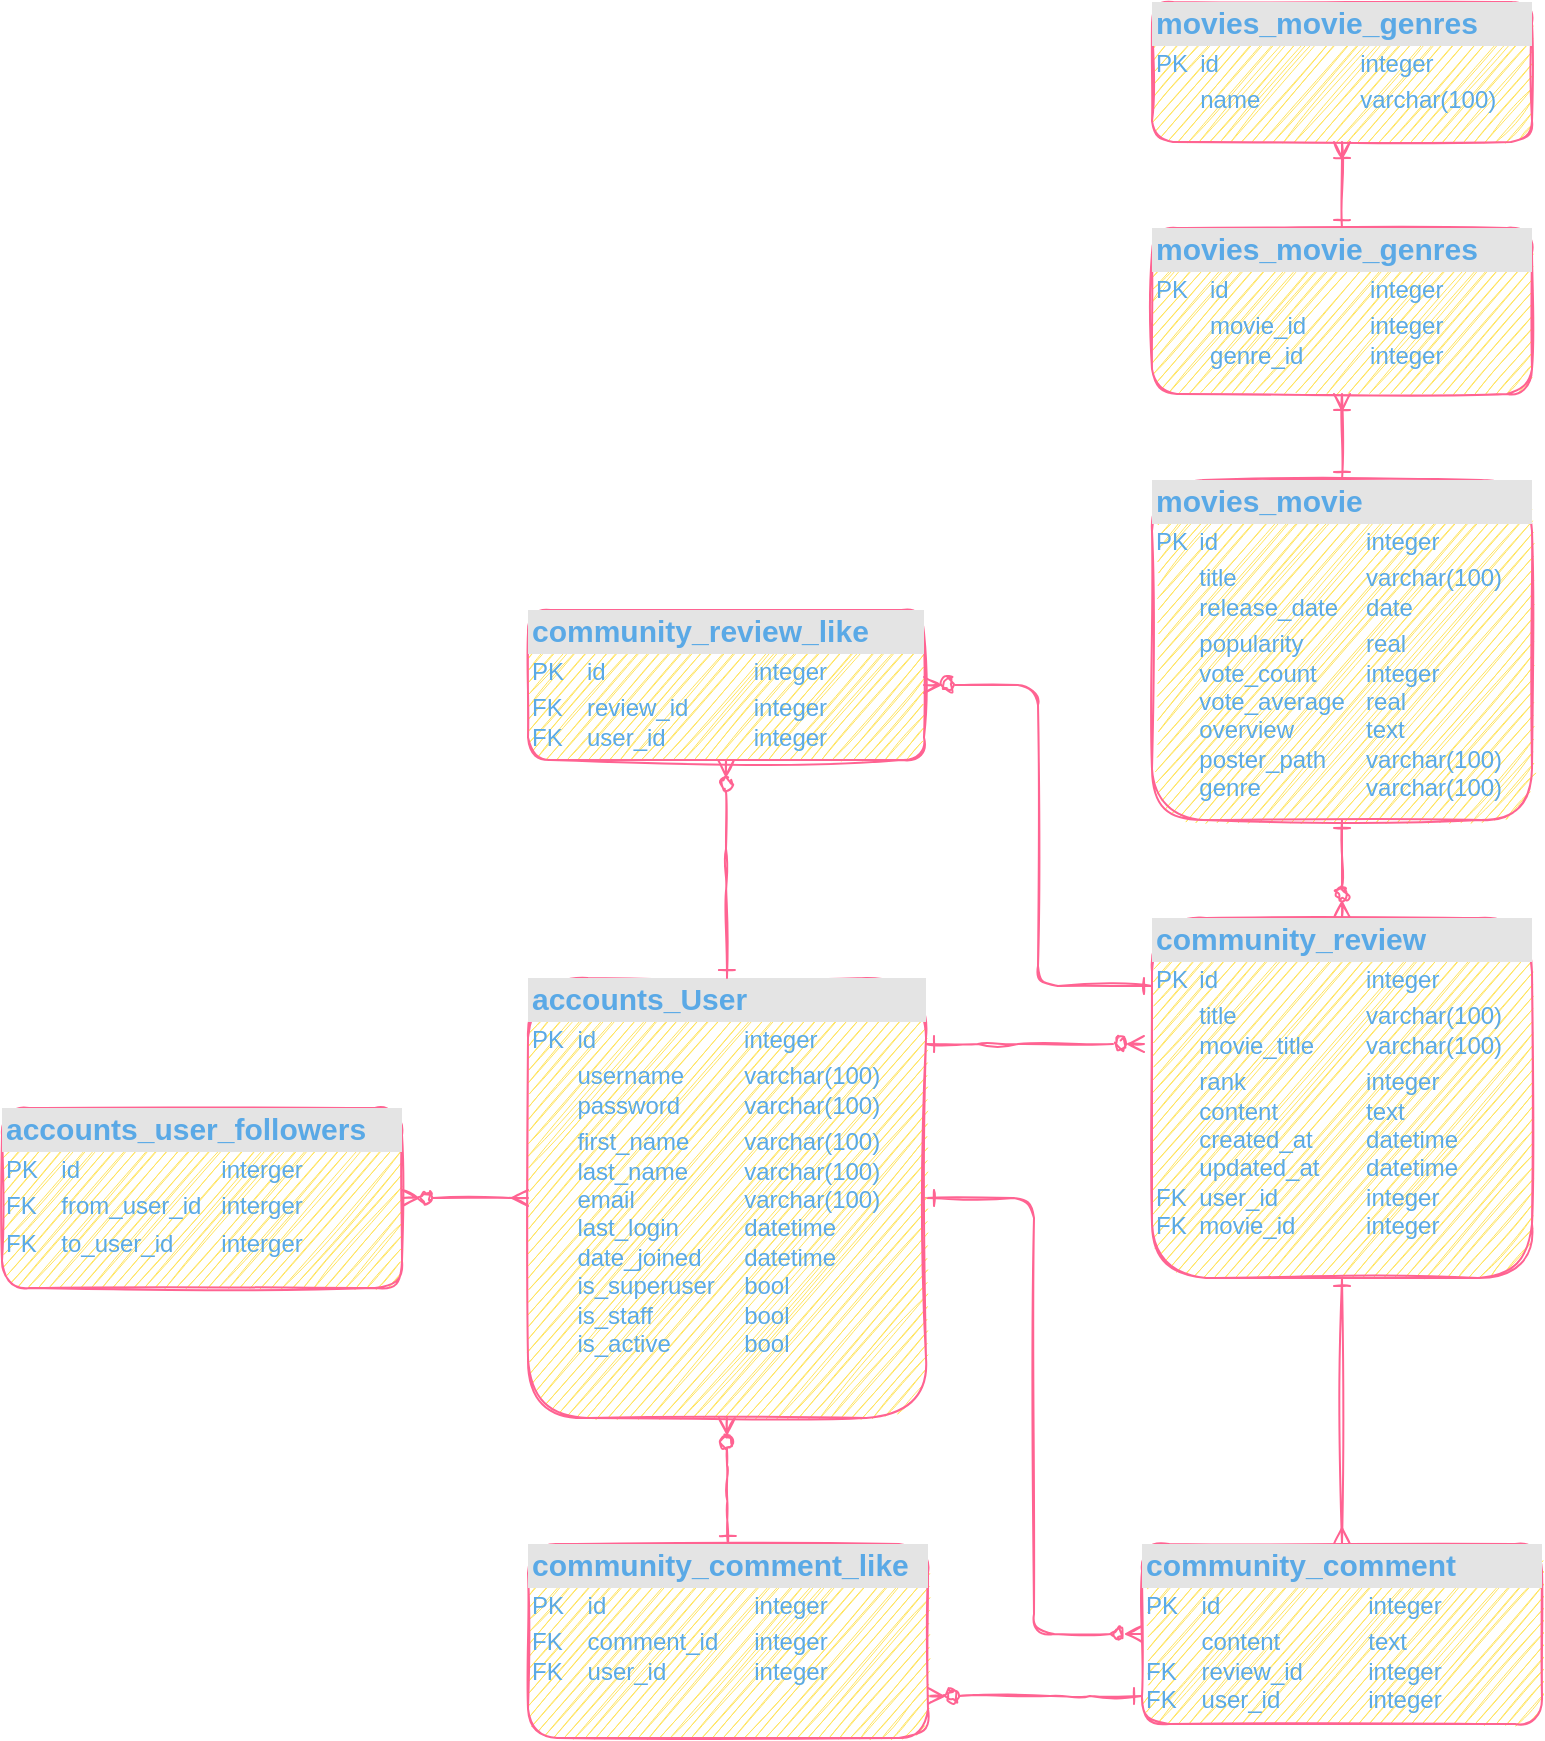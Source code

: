 <mxfile version="18.0.8" type="device"><diagram id="-v1zhzQOn1cOyCGvitZN" name="Page-1"><mxGraphModel dx="1422" dy="762" grid="0" gridSize="10" guides="1" tooltips="1" connect="1" arrows="1" fold="1" page="1" pageScale="1" pageWidth="827" pageHeight="1169" math="0" shadow="0"><root><mxCell id="0"/><mxCell id="1" parent="0"/><mxCell id="ClUbn9ahTxlmXE2B_YNJ-14" value="" style="edgeStyle=orthogonalEdgeStyle;rounded=1;orthogonalLoop=1;jettySize=auto;html=1;startArrow=ERmany;startFill=0;endArrow=ERzeroToMany;endFill=0;sketch=1;strokeColor=#FF6392;fontColor=#5AA9E6;" parent="1" source="ClUbn9ahTxlmXE2B_YNJ-1" target="ClUbn9ahTxlmXE2B_YNJ-10" edge="1"><mxGeometry relative="1" as="geometry"/></mxCell><mxCell id="ClUbn9ahTxlmXE2B_YNJ-34" value="" style="edgeStyle=orthogonalEdgeStyle;rounded=1;orthogonalLoop=1;jettySize=auto;html=1;startArrow=ERzeroToMany;startFill=0;endArrow=ERone;endFill=0;sketch=1;strokeColor=#FF6392;fontColor=#5AA9E6;" parent="1" source="ClUbn9ahTxlmXE2B_YNJ-1" target="ClUbn9ahTxlmXE2B_YNJ-32" edge="1"><mxGeometry relative="1" as="geometry"/></mxCell><mxCell id="ClUbn9ahTxlmXE2B_YNJ-35" style="edgeStyle=orthogonalEdgeStyle;rounded=1;orthogonalLoop=1;jettySize=auto;html=1;exitX=1;exitY=0.5;exitDx=0;exitDy=0;entryX=0;entryY=0.5;entryDx=0;entryDy=0;startArrow=ERone;startFill=0;endArrow=ERzeroToMany;endFill=0;sketch=1;strokeColor=#FF6392;fontColor=#5AA9E6;" parent="1" source="ClUbn9ahTxlmXE2B_YNJ-1" target="ClUbn9ahTxlmXE2B_YNJ-19" edge="1"><mxGeometry relative="1" as="geometry"/></mxCell><mxCell id="ClUbn9ahTxlmXE2B_YNJ-37" style="edgeStyle=orthogonalEdgeStyle;rounded=1;orthogonalLoop=1;jettySize=auto;html=1;startArrow=ERone;startFill=0;endArrow=ERzeroToMany;endFill=0;sketch=1;strokeColor=#FF6392;fontColor=#5AA9E6;" parent="1" source="ClUbn9ahTxlmXE2B_YNJ-1" edge="1"><mxGeometry relative="1" as="geometry"><mxPoint x="590" y="579" as="targetPoint"/><Array as="points"><mxPoint x="517" y="579"/><mxPoint x="517" y="579"/></Array></mxGeometry></mxCell><mxCell id="ClUbn9ahTxlmXE2B_YNJ-1" value="&lt;div style=&quot;box-sizing:border-box;width:100%;background:#e4e4e4;padding:2px;&quot;&gt;&lt;b&gt;&lt;font style=&quot;font-size: 15px;&quot;&gt;accounts_User&lt;/font&gt;&lt;/b&gt;&lt;/div&gt;&lt;table style=&quot;width:100%;font-size:1em;&quot; cellpadding=&quot;2&quot; cellspacing=&quot;0&quot;&gt;&lt;tbody&gt;&lt;tr&gt;&lt;td&gt;PK&lt;/td&gt;&lt;td&gt;id&lt;span style=&quot;white-space: pre;&quot;&gt;&#9;&lt;/span&gt;&lt;span style=&quot;white-space: pre;&quot;&gt;&#9;&lt;/span&gt;&lt;span style=&quot;white-space: pre;&quot;&gt;&#9;&lt;/span&gt;&amp;nbsp;integer&lt;/td&gt;&lt;/tr&gt;&lt;tr&gt;&lt;td&gt;&lt;br&gt;&lt;/td&gt;&lt;td&gt;username&lt;span style=&quot;&quot;&gt;&#9;&lt;span style=&quot;white-space: pre;&quot;&gt;&#9;&lt;/span&gt;&amp;nbsp;&lt;/span&gt;varchar(100)&lt;br&gt;password&lt;span style=&quot;&quot;&gt;&#9;&lt;span style=&quot;white-space: pre;&quot;&gt;&#9;&lt;/span&gt;&amp;nbsp;&lt;/span&gt;varchar(100)&lt;/td&gt;&lt;/tr&gt;&lt;tr&gt;&lt;td&gt;&lt;br&gt;&lt;/td&gt;&lt;td&gt;first_name&lt;span style=&quot;&quot;&gt;&#9;&lt;span style=&quot;white-space: pre;&quot;&gt;&#9;&lt;/span&gt;&amp;nbsp;&lt;/span&gt;varchar&lt;span style=&quot;&quot;&gt;&lt;/span&gt;(100)&lt;br&gt;last_name&lt;span style=&quot;&quot;&gt;&#9;&lt;span style=&quot;white-space: pre;&quot;&gt;&#9;&lt;/span&gt;&amp;nbsp;&lt;/span&gt;varchar(100)&lt;br&gt;email&lt;span style=&quot;&quot;&gt;&#9;&lt;span style=&quot;white-space: pre;&quot;&gt;&#9;&lt;/span&gt;&lt;span style=&quot;&quot;&gt;&#9;&lt;span style=&quot;white-space: pre;&quot;&gt;&#9;&lt;/span&gt;&amp;nbsp;&lt;/span&gt;&lt;/span&gt;varchar(100)&lt;br&gt;last_login&lt;span style=&quot;&quot;&gt;&#9;&lt;span style=&quot;white-space: pre;&quot;&gt;&#9;&lt;/span&gt;&amp;nbsp;&lt;/span&gt;datetime&lt;br&gt;date_joined&lt;span style=&quot;&quot;&gt;&#9;&lt;span style=&quot;white-space: pre;&quot;&gt;&#9;&lt;/span&gt;&lt;span style=&quot;&quot;&gt;&#9;&lt;/span&gt;&lt;/span&gt;datetime&lt;br&gt;is_superuser&lt;span style=&quot;&quot;&gt;&#9;&lt;span style=&quot;white-space: pre;&quot;&gt;&#9;&lt;/span&gt;&lt;span style=&quot;&quot;&gt;&#9;&lt;/span&gt;&lt;/span&gt;bool&lt;br&gt;is_staff&lt;span style=&quot;&quot;&gt;&#9;&lt;span style=&quot;white-space: pre;&quot;&gt;&#9;&lt;/span&gt;&lt;span style=&quot;white-space: pre;&quot;&gt;&#9;&lt;/span&gt;&lt;span style=&quot;&quot;&gt;&#9;&lt;/span&gt;&lt;/span&gt;&lt;span style=&quot;&quot;&gt;&#9;&lt;span style=&quot;&quot;&gt;&#9;&lt;/span&gt;&lt;/span&gt;bool&lt;br&gt;is_active&lt;span style=&quot;&quot;&gt;&#9;&lt;span style=&quot;white-space: pre;&quot;&gt;&#9;&lt;/span&gt;&lt;span style=&quot;white-space: pre;&quot;&gt;&#9;&lt;/span&gt;&lt;span style=&quot;&quot;&gt;&#9;&lt;/span&gt;&lt;span style=&quot;&quot;&gt;&#9;&lt;/span&gt;&lt;/span&gt;bool&lt;br&gt;&lt;br&gt;&lt;br&gt;&lt;/td&gt;&lt;/tr&gt;&lt;/tbody&gt;&lt;/table&gt;" style="verticalAlign=top;align=left;overflow=fill;html=1;rounded=1;sketch=1;fillColor=#FFE45E;strokeColor=#FF6392;fontColor=#5AA9E6;" parent="1" vertex="1"><mxGeometry x="282" y="546" width="199" height="220" as="geometry"/></mxCell><mxCell id="ClUbn9ahTxlmXE2B_YNJ-10" value="&lt;div style=&quot;box-sizing:border-box;width:100%;background:#e4e4e4;padding:2px;&quot;&gt;&lt;b&gt;&lt;font style=&quot;font-size: 15px;&quot;&gt;accounts_user_followers&lt;/font&gt;&lt;/b&gt;&lt;/div&gt;&lt;table style=&quot;width:100%;font-size:1em;&quot; cellpadding=&quot;2&quot; cellspacing=&quot;0&quot;&gt;&lt;tbody&gt;&lt;tr&gt;&lt;td&gt;PK&lt;/td&gt;&lt;td&gt;id&lt;span style=&quot;white-space: pre;&quot;&gt;&#9;&lt;/span&gt;&lt;span style=&quot;white-space: pre;&quot;&gt;&#9;&lt;/span&gt;&lt;span style=&quot;white-space: pre;&quot;&gt;&#9;&lt;/span&gt;interger&lt;/td&gt;&lt;/tr&gt;&lt;tr&gt;&lt;td&gt;FK&lt;br&gt;&lt;/td&gt;&lt;td&gt;from_user_id&lt;span style=&quot;white-space: pre;&quot;&gt;&#9;&lt;/span&gt;interger&lt;/td&gt;&lt;/tr&gt;&lt;tr&gt;&lt;td&gt;FK&lt;/td&gt;&lt;td&gt;to_user_id&lt;span style=&quot;white-space: pre;&quot;&gt;&#9;&lt;/span&gt;interger&lt;/td&gt;&lt;/tr&gt;&lt;/tbody&gt;&lt;/table&gt;" style="verticalAlign=top;align=left;overflow=fill;html=1;rounded=1;sketch=1;fillColor=#FFE45E;strokeColor=#FF6392;fontColor=#5AA9E6;" parent="1" vertex="1"><mxGeometry x="19" y="611" width="200" height="90" as="geometry"/></mxCell><mxCell id="ClUbn9ahTxlmXE2B_YNJ-26" value="" style="edgeStyle=orthogonalEdgeStyle;rounded=1;orthogonalLoop=1;jettySize=auto;html=1;startArrow=ERone;startFill=0;endArrow=ERmany;endFill=0;entryX=0.5;entryY=0;entryDx=0;entryDy=0;sketch=1;strokeColor=#FF6392;fontColor=#5AA9E6;" parent="1" source="ClUbn9ahTxlmXE2B_YNJ-15" target="ClUbn9ahTxlmXE2B_YNJ-19" edge="1"><mxGeometry relative="1" as="geometry"><mxPoint x="657" y="576" as="targetPoint"/></mxGeometry></mxCell><mxCell id="ClUbn9ahTxlmXE2B_YNJ-28" value="" style="edgeStyle=orthogonalEdgeStyle;rounded=1;orthogonalLoop=1;jettySize=auto;html=1;startArrow=ERzeroToMany;startFill=0;endArrow=ERone;endFill=0;sketch=1;strokeColor=#FF6392;fontColor=#5AA9E6;" parent="1" source="ClUbn9ahTxlmXE2B_YNJ-15" target="ClUbn9ahTxlmXE2B_YNJ-27" edge="1"><mxGeometry relative="1" as="geometry"/></mxCell><mxCell id="ClUbn9ahTxlmXE2B_YNJ-15" value="&lt;div style=&quot;box-sizing:border-box;width:100%;background:#e4e4e4;padding:2px;&quot;&gt;&lt;b&gt;&lt;font style=&quot;font-size: 15px;&quot;&gt;community_review&lt;/font&gt;&lt;/b&gt;&lt;/div&gt;&lt;table style=&quot;width:100%;font-size:1em;&quot; cellpadding=&quot;2&quot; cellspacing=&quot;0&quot;&gt;&lt;tbody&gt;&lt;tr&gt;&lt;td&gt;PK&lt;/td&gt;&lt;td&gt;id&lt;span style=&quot;white-space: pre;&quot;&gt;&#9;&lt;/span&gt;&lt;span style=&quot;white-space: pre;&quot;&gt;&#9;&lt;/span&gt;&lt;span style=&quot;white-space: pre;&quot;&gt;&#9;&lt;/span&gt;&amp;nbsp;integer&lt;/td&gt;&lt;/tr&gt;&lt;tr&gt;&lt;td&gt;&lt;br&gt;&lt;/td&gt;&lt;td&gt;title&lt;span style=&quot;white-space: pre;&quot;&gt;&#9;&lt;/span&gt;&lt;span style=&quot;white-space: pre;&quot;&gt;&#9;&lt;/span&gt;&lt;span style=&quot;white-space: pre;&quot;&gt;&#9;&lt;/span&gt;&amp;nbsp;varchar(100)&lt;br&gt;movie_title&lt;span style=&quot;white-space: pre;&quot;&gt;&#9;&lt;/span&gt;&amp;nbsp;varchar(100)&lt;/td&gt;&lt;/tr&gt;&lt;tr&gt;&lt;td&gt;&lt;br&gt;FK&lt;br&gt;FK&lt;/td&gt;&lt;td&gt;rank&lt;span style=&quot;white-space: pre;&quot;&gt;&#9;&lt;/span&gt;&lt;span style=&quot;white-space: pre;&quot;&gt;&#9;&lt;/span&gt;&lt;span style=&quot;white-space: pre;&quot;&gt;&#9;&lt;/span&gt;&amp;nbsp;integer&lt;br&gt;content&lt;span style=&quot;white-space: pre;&quot;&gt;&#9;&lt;/span&gt;&lt;span style=&quot;white-space: pre;&quot;&gt;&#9;&lt;/span&gt;&amp;nbsp;text&lt;br&gt;created_at&lt;span style=&quot;white-space: pre;&quot;&gt;&#9;&lt;/span&gt;&amp;nbsp;datetime&lt;br&gt;updated_at&lt;span style=&quot;white-space: pre;&quot;&gt;&#9;&lt;/span&gt;&amp;nbsp;datetime&lt;br&gt;user_id&lt;span style=&quot;white-space: pre;&quot;&gt;&#9;&lt;/span&gt;&lt;span style=&quot;white-space: pre;&quot;&gt;&#9;&lt;/span&gt;&amp;nbsp;integer&lt;br&gt;movie_id&lt;span style=&quot;white-space: pre;&quot;&gt;&#9;&lt;/span&gt;&lt;span style=&quot;white-space: pre;&quot;&gt;&#9;&lt;/span&gt;&amp;nbsp;integer&lt;br&gt;&lt;span style=&quot;&quot;&gt;&amp;nbsp;&lt;span style=&quot;white-space: pre;&quot;&gt;&#9;&lt;/span&gt;&lt;span style=&quot;white-space: pre;&quot;&gt;&#9;&lt;/span&gt;&lt;/span&gt;&lt;br&gt;&lt;br&gt;&lt;br&gt;&lt;/td&gt;&lt;/tr&gt;&lt;/tbody&gt;&lt;/table&gt;" style="verticalAlign=top;align=left;overflow=fill;html=1;rounded=1;sketch=1;fillColor=#FFE45E;strokeColor=#FF6392;fontColor=#5AA9E6;" parent="1" vertex="1"><mxGeometry x="594" y="516" width="190" height="180" as="geometry"/></mxCell><mxCell id="ClUbn9ahTxlmXE2B_YNJ-19" value="&lt;div style=&quot;box-sizing:border-box;width:100%;background:#e4e4e4;padding:2px;&quot;&gt;&lt;b&gt;&lt;font style=&quot;font-size: 15px;&quot;&gt;community_comment&lt;/font&gt;&lt;/b&gt;&lt;/div&gt;&lt;table style=&quot;width:100%;font-size:1em;&quot; cellpadding=&quot;2&quot; cellspacing=&quot;0&quot;&gt;&lt;tbody&gt;&lt;tr&gt;&lt;td&gt;PK&lt;/td&gt;&lt;td&gt;id&lt;span style=&quot;white-space: pre;&quot;&gt;&#9;&lt;/span&gt;&lt;span style=&quot;white-space: pre;&quot;&gt;&#9;&lt;/span&gt;&lt;span style=&quot;white-space: pre;&quot;&gt;&#9;&lt;/span&gt;&amp;nbsp;integer&lt;/td&gt;&lt;/tr&gt;&lt;tr&gt;&lt;td&gt;&lt;br&gt;FK&lt;br&gt;FK&lt;/td&gt;&lt;td&gt;content&lt;span style=&quot;white-space: pre;&quot;&gt;&#9;&lt;/span&gt;&lt;span style=&quot;white-space: pre;&quot;&gt;&#9;&lt;/span&gt;&amp;nbsp;text&lt;br&gt;review_id&lt;span style=&quot;white-space: pre;&quot;&gt;&#9;&lt;/span&gt;&lt;span style=&quot;white-space: pre;&quot;&gt;&#9;&lt;/span&gt;&amp;nbsp;integer&lt;br&gt;user_id&lt;span style=&quot;white-space: pre;&quot;&gt;&#9;&lt;/span&gt;&lt;span style=&quot;white-space: pre;&quot;&gt;&#9;&lt;/span&gt;&amp;nbsp;integer&lt;/td&gt;&lt;/tr&gt;&lt;tr&gt;&lt;td&gt;&lt;br&gt;&lt;/td&gt;&lt;td&gt;&lt;br&gt;&lt;br&gt;&lt;br&gt;&lt;/td&gt;&lt;/tr&gt;&lt;/tbody&gt;&lt;/table&gt;" style="verticalAlign=top;align=left;overflow=fill;html=1;rounded=1;sketch=1;fillColor=#FFE45E;strokeColor=#FF6392;fontColor=#5AA9E6;" parent="1" vertex="1"><mxGeometry x="589" y="829" width="200" height="90" as="geometry"/></mxCell><mxCell id="ClUbn9ahTxlmXE2B_YNJ-29" value="" style="edgeStyle=orthogonalEdgeStyle;rounded=1;orthogonalLoop=1;jettySize=auto;html=1;startArrow=ERzeroToMany;startFill=0;endArrow=ERone;endFill=0;sketch=1;strokeColor=#FF6392;fontColor=#5AA9E6;" parent="1" source="ClUbn9ahTxlmXE2B_YNJ-23" target="ClUbn9ahTxlmXE2B_YNJ-1" edge="1"><mxGeometry relative="1" as="geometry"/></mxCell><mxCell id="ClUbn9ahTxlmXE2B_YNJ-38" style="edgeStyle=orthogonalEdgeStyle;rounded=1;orthogonalLoop=1;jettySize=auto;html=1;entryX=0;entryY=0.189;entryDx=0;entryDy=0;entryPerimeter=0;startArrow=ERzeroToMany;startFill=0;endArrow=ERone;endFill=0;sketch=1;strokeColor=#FF6392;fontColor=#5AA9E6;" parent="1" source="ClUbn9ahTxlmXE2B_YNJ-23" target="ClUbn9ahTxlmXE2B_YNJ-15" edge="1"><mxGeometry relative="1" as="geometry"/></mxCell><mxCell id="ClUbn9ahTxlmXE2B_YNJ-23" value="&lt;div style=&quot;box-sizing:border-box;width:100%;background:#e4e4e4;padding:2px;&quot;&gt;&lt;b&gt;&lt;font style=&quot;font-size: 15px;&quot;&gt;community_review_like&lt;/font&gt;&lt;/b&gt;&lt;/div&gt;&lt;table style=&quot;width:100%;font-size:1em;&quot; cellpadding=&quot;2&quot; cellspacing=&quot;0&quot;&gt;&lt;tbody&gt;&lt;tr&gt;&lt;td&gt;PK&lt;br&gt;&lt;/td&gt;&lt;td&gt;id&lt;span style=&quot;white-space: pre;&quot;&gt;&#9;&lt;/span&gt;&lt;span style=&quot;white-space: pre;&quot;&gt;&#9;&lt;/span&gt;&lt;span style=&quot;white-space: pre;&quot;&gt;&#9;&lt;/span&gt;&amp;nbsp;integer&lt;/td&gt;&lt;/tr&gt;&lt;tr&gt;&lt;td&gt;FK&lt;br&gt;FK&lt;/td&gt;&lt;td&gt;review_id&lt;span style=&quot;white-space: pre;&quot;&gt;&#9;&lt;/span&gt;&lt;span style=&quot;white-space: pre;&quot;&gt;&#9;&lt;/span&gt;&amp;nbsp;integer&lt;br&gt;user_id&lt;span style=&quot;white-space: pre;&quot;&gt;&#9;&lt;/span&gt;&lt;span style=&quot;white-space: pre;&quot;&gt;&#9;&lt;/span&gt;&amp;nbsp;integer&lt;/td&gt;&lt;/tr&gt;&lt;tr&gt;&lt;td&gt;&lt;/td&gt;&lt;td&gt;&lt;br&gt;&lt;br&gt;&lt;br&gt;&lt;/td&gt;&lt;/tr&gt;&lt;/tbody&gt;&lt;/table&gt;" style="verticalAlign=top;align=left;overflow=fill;html=1;rounded=1;sketch=1;fillColor=#FFE45E;strokeColor=#FF6392;fontColor=#5AA9E6;" parent="1" vertex="1"><mxGeometry x="282" y="362" width="198" height="75" as="geometry"/></mxCell><mxCell id="LOpa1ndjb4T8LvIemTKE-2" value="" style="edgeStyle=orthogonalEdgeStyle;rounded=0;orthogonalLoop=1;jettySize=auto;html=1;endArrow=ERoneToMany;endFill=0;startArrow=ERone;startFill=0;strokeColor=#FF6392;fontColor=#5AA9E6;sketch=1;" edge="1" parent="1" source="ClUbn9ahTxlmXE2B_YNJ-27" target="LOpa1ndjb4T8LvIemTKE-1"><mxGeometry relative="1" as="geometry"/></mxCell><mxCell id="ClUbn9ahTxlmXE2B_YNJ-27" value="&lt;div style=&quot;box-sizing:border-box;width:100%;background:#e4e4e4;padding:2px;&quot;&gt;&lt;b&gt;&lt;font style=&quot;font-size: 15px;&quot;&gt;movies_movie&lt;/font&gt;&lt;/b&gt;&lt;/div&gt;&lt;table style=&quot;width:100%;font-size:1em;&quot; cellpadding=&quot;2&quot; cellspacing=&quot;0&quot;&gt;&lt;tbody&gt;&lt;tr&gt;&lt;td&gt;PK&lt;/td&gt;&lt;td&gt;id&lt;span style=&quot;white-space: pre;&quot;&gt;&#9;&lt;/span&gt;&lt;span style=&quot;white-space: pre;&quot;&gt;&#9;&lt;/span&gt;&lt;span style=&quot;white-space: pre;&quot;&gt;&#9;&lt;/span&gt;&amp;nbsp;integer&lt;/td&gt;&lt;/tr&gt;&lt;tr&gt;&lt;td&gt;&lt;br&gt;&lt;/td&gt;&lt;td&gt;title&lt;span style=&quot;white-space: pre;&quot;&gt;&#9;&lt;/span&gt;&lt;span style=&quot;white-space: pre;&quot;&gt;&#9;&lt;/span&gt;&lt;span style=&quot;white-space: pre;&quot;&gt;&#9;&lt;/span&gt;&amp;nbsp;varchar(100)&lt;br&gt;release_date&lt;span style=&quot;white-space: pre;&quot;&gt;&#9;&lt;/span&gt;&amp;nbsp;date&lt;/td&gt;&lt;/tr&gt;&lt;tr&gt;&lt;td&gt;&lt;br&gt;&lt;/td&gt;&lt;td&gt;popularity&lt;span style=&quot;white-space: pre;&quot;&gt;&#9;&lt;/span&gt;&amp;nbsp;real&lt;br&gt;vote_count&lt;span style=&quot;white-space: pre;&quot;&gt;&#9;&lt;/span&gt;&amp;nbsp;integer&lt;br&gt;vote_average&lt;span style=&quot;white-space: pre;&quot;&gt;&#9;&lt;/span&gt;&amp;nbsp;real&lt;br&gt;overview&lt;span style=&quot;white-space: pre;&quot;&gt;&#9;&lt;/span&gt;&lt;span style=&quot;white-space: pre;&quot;&gt;&#9;&lt;/span&gt;&amp;nbsp;text&lt;br&gt;poster_path&lt;span style=&quot;white-space: pre;&quot;&gt;&#9;&lt;/span&gt;&amp;nbsp;varchar(100)&lt;br&gt;genre&lt;span style=&quot;white-space: pre;&quot;&gt;&#9;&lt;/span&gt;&lt;span style=&quot;white-space: pre;&quot;&gt;&#9;&lt;/span&gt;&amp;nbsp;varchar(100)&lt;br&gt;&lt;span style=&quot;&quot;&gt;&amp;nbsp;&lt;span style=&quot;white-space: pre;&quot;&gt;&#9;&lt;/span&gt;&lt;span style=&quot;white-space: pre;&quot;&gt;&#9;&lt;/span&gt;&lt;/span&gt;&lt;br&gt;&lt;br&gt;&lt;br&gt;&lt;/td&gt;&lt;/tr&gt;&lt;/tbody&gt;&lt;/table&gt;" style="verticalAlign=top;align=left;overflow=fill;html=1;rounded=1;sketch=1;fillColor=#FFE45E;strokeColor=#FF6392;fontColor=#5AA9E6;" parent="1" vertex="1"><mxGeometry x="594" y="297" width="190" height="170" as="geometry"/></mxCell><mxCell id="ClUbn9ahTxlmXE2B_YNJ-36" value="" style="edgeStyle=orthogonalEdgeStyle;rounded=1;orthogonalLoop=1;jettySize=auto;html=1;startArrow=ERzeroToMany;startFill=0;endArrow=ERone;endFill=0;sketch=1;strokeColor=#FF6392;fontColor=#5AA9E6;" parent="1" source="ClUbn9ahTxlmXE2B_YNJ-32" target="ClUbn9ahTxlmXE2B_YNJ-19" edge="1"><mxGeometry relative="1" as="geometry"><Array as="points"><mxPoint x="553" y="905"/><mxPoint x="553" y="905"/></Array></mxGeometry></mxCell><mxCell id="ClUbn9ahTxlmXE2B_YNJ-32" value="&lt;div style=&quot;box-sizing:border-box;width:100%;background:#e4e4e4;padding:2px;&quot;&gt;&lt;span style=&quot;font-size: 15px;&quot;&gt;&lt;b&gt;community_comment_like&lt;/b&gt;&lt;/span&gt;&lt;/div&gt;&lt;table style=&quot;width:100%;font-size:1em;&quot; cellpadding=&quot;2&quot; cellspacing=&quot;0&quot;&gt;&lt;tbody&gt;&lt;tr&gt;&lt;td&gt;PK&lt;/td&gt;&lt;td&gt;id&lt;span style=&quot;white-space: pre;&quot;&gt;&#9;&lt;/span&gt;&lt;span style=&quot;white-space: pre;&quot;&gt;&#9;&lt;/span&gt;&lt;span style=&quot;white-space: pre;&quot;&gt;&#9;&lt;/span&gt;&amp;nbsp;integer&lt;/td&gt;&lt;/tr&gt;&lt;tr&gt;&lt;td&gt;FK&lt;br&gt;FK&lt;/td&gt;&lt;td&gt;comment_id&lt;span style=&quot;white-space: pre;&quot;&gt;&#9;&lt;/span&gt;&amp;nbsp;integer&lt;br&gt;user_id&lt;span style=&quot;white-space: pre;&quot;&gt;&#9;&lt;/span&gt;&lt;span style=&quot;white-space: pre;&quot;&gt;&#9;&lt;/span&gt;&amp;nbsp;integer&lt;/td&gt;&lt;/tr&gt;&lt;tr&gt;&lt;td&gt;&lt;br&gt;&lt;/td&gt;&lt;td&gt;&lt;br&gt;&lt;br&gt;&lt;br&gt;&lt;/td&gt;&lt;/tr&gt;&lt;/tbody&gt;&lt;/table&gt;" style="verticalAlign=top;align=left;overflow=fill;html=1;rounded=1;sketch=1;fillColor=#FFE45E;strokeColor=#FF6392;fontColor=#5AA9E6;" parent="1" vertex="1"><mxGeometry x="282" y="829" width="200" height="97" as="geometry"/></mxCell><mxCell id="LOpa1ndjb4T8LvIemTKE-4" value="" style="edgeStyle=orthogonalEdgeStyle;rounded=0;orthogonalLoop=1;jettySize=auto;html=1;startArrow=ERone;startFill=0;endArrow=ERoneToMany;endFill=0;strokeColor=#FF6392;fontColor=#5AA9E6;sketch=1;" edge="1" parent="1" source="LOpa1ndjb4T8LvIemTKE-1" target="LOpa1ndjb4T8LvIemTKE-3"><mxGeometry relative="1" as="geometry"/></mxCell><mxCell id="LOpa1ndjb4T8LvIemTKE-1" value="&lt;div style=&quot;box-sizing:border-box;width:100%;background:#e4e4e4;padding:2px;&quot;&gt;&lt;b&gt;&lt;font style=&quot;font-size: 15px;&quot;&gt;movies_movie_genres&lt;/font&gt;&lt;/b&gt;&lt;/div&gt;&lt;table style=&quot;width:100%;font-size:1em;&quot; cellpadding=&quot;2&quot; cellspacing=&quot;0&quot;&gt;&lt;tbody&gt;&lt;tr&gt;&lt;td&gt;PK&lt;/td&gt;&lt;td&gt;id&lt;span style=&quot;&quot;&gt;&#9;&lt;/span&gt;&lt;span style=&quot;&quot;&gt;&#9;&lt;/span&gt;&lt;span style=&quot;&quot;&gt;&#9;&lt;/span&gt;&amp;nbsp;&lt;span style=&quot;white-space: pre;&quot;&gt;&#9;&lt;/span&gt;&lt;span style=&quot;white-space: pre;&quot;&gt;&#9;&lt;/span&gt;&lt;span style=&quot;white-space: pre;&quot;&gt;&#9;&lt;/span&gt;integer&lt;/td&gt;&lt;/tr&gt;&lt;tr&gt;&lt;td&gt;&lt;br&gt;&lt;/td&gt;&lt;td&gt;movie_id&lt;span style=&quot;&quot;&gt;&#9;&lt;/span&gt;&lt;span style=&quot;&quot;&gt;&#9;&lt;/span&gt;&amp;nbsp;&lt;span style=&quot;white-space: pre;&quot;&gt;&#9;&lt;/span&gt;integer&lt;br&gt;genre_id&lt;span style=&quot;&quot;&gt;&#9;&lt;/span&gt;&lt;span style=&quot;&quot;&gt;&#9;&lt;/span&gt;&amp;nbsp;&lt;span style=&quot;white-space: pre;&quot;&gt;&#9;&lt;/span&gt;integer&lt;/td&gt;&lt;/tr&gt;&lt;tr&gt;&lt;td&gt;&lt;/td&gt;&lt;td&gt;&lt;br&gt;&lt;span style=&quot;&quot;&gt;&amp;nbsp;&lt;span style=&quot;&quot;&gt;&#9;&lt;/span&gt;&lt;span style=&quot;&quot;&gt;&#9;&lt;/span&gt;&lt;/span&gt;&lt;br&gt;&lt;br&gt;&lt;br&gt;&lt;/td&gt;&lt;/tr&gt;&lt;/tbody&gt;&lt;/table&gt;" style="verticalAlign=top;align=left;overflow=fill;html=1;rounded=1;sketch=1;fillColor=#FFE45E;strokeColor=#FF6392;fontColor=#5AA9E6;" vertex="1" parent="1"><mxGeometry x="594" y="171" width="190" height="83" as="geometry"/></mxCell><mxCell id="LOpa1ndjb4T8LvIemTKE-3" value="&lt;div style=&quot;box-sizing:border-box;width:100%;background:#e4e4e4;padding:2px;&quot;&gt;&lt;b&gt;&lt;font style=&quot;font-size: 15px;&quot;&gt;movies_movie_genres&lt;/font&gt;&lt;/b&gt;&lt;/div&gt;&lt;table style=&quot;width:100%;font-size:1em;&quot; cellpadding=&quot;2&quot; cellspacing=&quot;0&quot;&gt;&lt;tbody&gt;&lt;tr&gt;&lt;td&gt;PK&lt;/td&gt;&lt;td&gt;id&lt;span style=&quot;&quot;&gt;&#9;&lt;/span&gt;&lt;span style=&quot;&quot;&gt;&#9;&lt;/span&gt;&lt;span style=&quot;&quot;&gt;&#9;&lt;/span&gt;&amp;nbsp;&lt;span style=&quot;white-space: pre;&quot;&gt;&#9;&lt;/span&gt;&lt;span style=&quot;white-space: pre;&quot;&gt;&#9;&lt;/span&gt;&lt;span style=&quot;white-space: pre;&quot;&gt;&#9;&lt;/span&gt;integer&lt;/td&gt;&lt;/tr&gt;&lt;tr&gt;&lt;td&gt;&lt;br&gt;&lt;/td&gt;&lt;td&gt;name&lt;span style=&quot;white-space: pre;&quot;&gt;&#9;&lt;/span&gt;&lt;span style=&quot;white-space: pre;&quot;&gt;&#9;&lt;/span&gt;varchar(100)&lt;/td&gt;&lt;/tr&gt;&lt;tr&gt;&lt;td&gt;&lt;/td&gt;&lt;td&gt;&lt;br&gt;&lt;span style=&quot;&quot;&gt;&amp;nbsp;&lt;span style=&quot;&quot;&gt;&#9;&lt;/span&gt;&lt;span style=&quot;&quot;&gt;&#9;&lt;/span&gt;&lt;/span&gt;&lt;br&gt;&lt;br&gt;&lt;br&gt;&lt;/td&gt;&lt;/tr&gt;&lt;/tbody&gt;&lt;/table&gt;" style="verticalAlign=top;align=left;overflow=fill;html=1;rounded=1;sketch=1;fillColor=#FFE45E;strokeColor=#FF6392;fontColor=#5AA9E6;" vertex="1" parent="1"><mxGeometry x="594" y="58" width="190" height="70" as="geometry"/></mxCell></root></mxGraphModel></diagram></mxfile>
